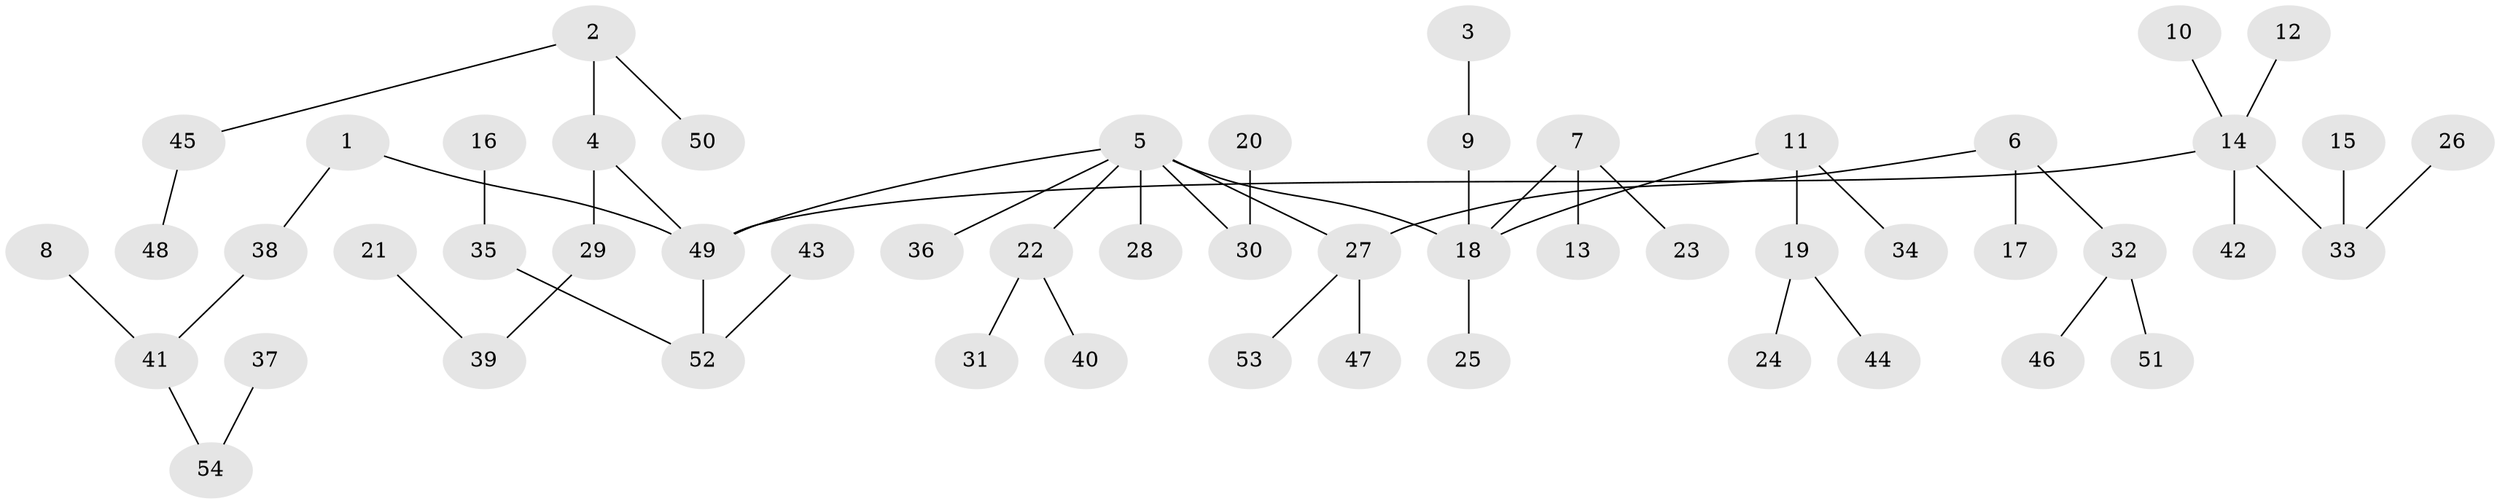 // original degree distribution, {8: 0.009259259259259259, 2: 0.21296296296296297, 4: 0.1111111111111111, 6: 0.018518518518518517, 3: 0.09259259259259259, 5: 0.009259259259259259, 1: 0.5370370370370371, 7: 0.009259259259259259}
// Generated by graph-tools (version 1.1) at 2025/02/03/09/25 03:02:21]
// undirected, 54 vertices, 53 edges
graph export_dot {
graph [start="1"]
  node [color=gray90,style=filled];
  1;
  2;
  3;
  4;
  5;
  6;
  7;
  8;
  9;
  10;
  11;
  12;
  13;
  14;
  15;
  16;
  17;
  18;
  19;
  20;
  21;
  22;
  23;
  24;
  25;
  26;
  27;
  28;
  29;
  30;
  31;
  32;
  33;
  34;
  35;
  36;
  37;
  38;
  39;
  40;
  41;
  42;
  43;
  44;
  45;
  46;
  47;
  48;
  49;
  50;
  51;
  52;
  53;
  54;
  1 -- 38 [weight=1.0];
  1 -- 49 [weight=1.0];
  2 -- 4 [weight=1.0];
  2 -- 45 [weight=1.0];
  2 -- 50 [weight=1.0];
  3 -- 9 [weight=1.0];
  4 -- 29 [weight=1.0];
  4 -- 49 [weight=1.0];
  5 -- 18 [weight=1.0];
  5 -- 22 [weight=1.0];
  5 -- 27 [weight=1.0];
  5 -- 28 [weight=1.0];
  5 -- 30 [weight=1.0];
  5 -- 36 [weight=1.0];
  5 -- 49 [weight=1.0];
  6 -- 17 [weight=1.0];
  6 -- 27 [weight=1.0];
  6 -- 32 [weight=1.0];
  7 -- 13 [weight=1.0];
  7 -- 18 [weight=1.0];
  7 -- 23 [weight=1.0];
  8 -- 41 [weight=1.0];
  9 -- 18 [weight=1.0];
  10 -- 14 [weight=1.0];
  11 -- 18 [weight=1.0];
  11 -- 19 [weight=1.0];
  11 -- 34 [weight=1.0];
  12 -- 14 [weight=1.0];
  14 -- 33 [weight=1.0];
  14 -- 42 [weight=1.0];
  14 -- 49 [weight=1.0];
  15 -- 33 [weight=1.0];
  16 -- 35 [weight=1.0];
  18 -- 25 [weight=1.0];
  19 -- 24 [weight=1.0];
  19 -- 44 [weight=1.0];
  20 -- 30 [weight=1.0];
  21 -- 39 [weight=1.0];
  22 -- 31 [weight=1.0];
  22 -- 40 [weight=1.0];
  26 -- 33 [weight=1.0];
  27 -- 47 [weight=1.0];
  27 -- 53 [weight=1.0];
  29 -- 39 [weight=1.0];
  32 -- 46 [weight=1.0];
  32 -- 51 [weight=1.0];
  35 -- 52 [weight=1.0];
  37 -- 54 [weight=1.0];
  38 -- 41 [weight=1.0];
  41 -- 54 [weight=1.0];
  43 -- 52 [weight=1.0];
  45 -- 48 [weight=1.0];
  49 -- 52 [weight=1.0];
}
